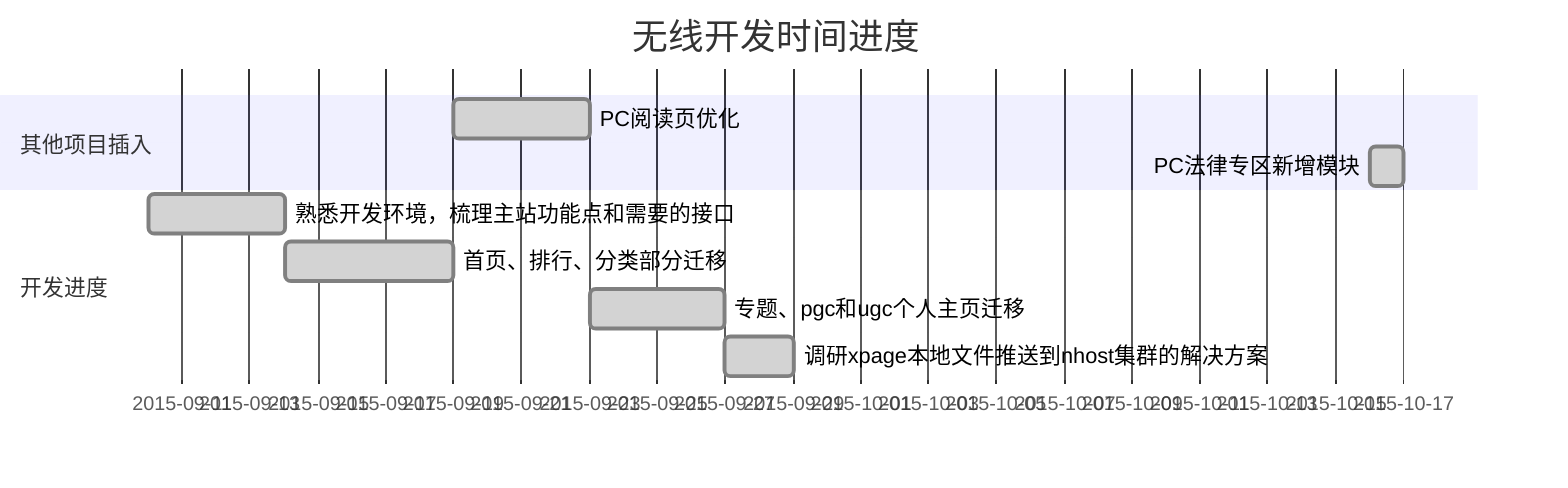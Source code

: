 gantt
    title 无线开发时间进度
    dateFormat  YYYY-MM-DD

    section 其他项目插入
    PC阅读页优化 :done, b1, 2015-09-19, 4d
    PC法律专区新增模块: done, b2, 2015-10-16, 1d


    section 开发进度
    熟悉开发环境，梳理主站功能点和需要的接口:done, a1, 2015-09-10, 4d
    首页、排行、分类部分迁移:done, a2, after a1, 5d
    专题、pgc和ugc个人主页迁移:done, a3, after b1, 4d
    调研xpage本地文件推送到nhost集群的解决方案:done, a4, after a3, 2d